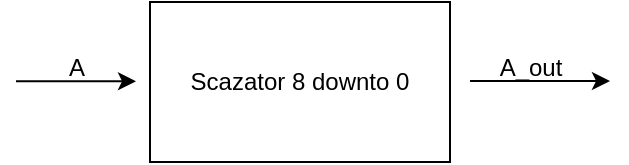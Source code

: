 <mxfile version="21.3.5" type="device">
  <diagram name="Page-1" id="dMBM8l-WDtgJy2HizmdX">
    <mxGraphModel dx="992" dy="372" grid="1" gridSize="10" guides="1" tooltips="1" connect="1" arrows="1" fold="1" page="1" pageScale="1" pageWidth="827" pageHeight="1169" math="0" shadow="0">
      <root>
        <mxCell id="0" />
        <mxCell id="1" parent="0" />
        <mxCell id="9cX_PrHWxDKBm1Bh4_-F-1" value="Scazator 8 downto 0" style="rounded=0;whiteSpace=wrap;html=1;" vertex="1" parent="1">
          <mxGeometry x="320" y="230" width="150" height="80" as="geometry" />
        </mxCell>
        <mxCell id="9cX_PrHWxDKBm1Bh4_-F-4" value="" style="endArrow=classic;html=1;rounded=0;" edge="1" parent="1">
          <mxGeometry width="50" height="50" relative="1" as="geometry">
            <mxPoint x="253" y="269.62" as="sourcePoint" />
            <mxPoint x="313" y="269.62" as="targetPoint" />
          </mxGeometry>
        </mxCell>
        <mxCell id="9cX_PrHWxDKBm1Bh4_-F-5" value="A" style="text;html=1;align=center;verticalAlign=middle;resizable=0;points=[];autosize=1;strokeColor=none;fillColor=none;" vertex="1" parent="1">
          <mxGeometry x="268" y="248" width="30" height="30" as="geometry" />
        </mxCell>
        <mxCell id="9cX_PrHWxDKBm1Bh4_-F-8" value="" style="endArrow=classic;html=1;rounded=0;" edge="1" parent="1">
          <mxGeometry width="50" height="50" relative="1" as="geometry">
            <mxPoint x="480" y="269.52" as="sourcePoint" />
            <mxPoint x="550" y="269.52" as="targetPoint" />
          </mxGeometry>
        </mxCell>
        <mxCell id="9cX_PrHWxDKBm1Bh4_-F-9" value="A_out" style="text;html=1;align=center;verticalAlign=middle;resizable=0;points=[];autosize=1;strokeColor=none;fillColor=none;" vertex="1" parent="1">
          <mxGeometry x="485" y="248" width="50" height="30" as="geometry" />
        </mxCell>
      </root>
    </mxGraphModel>
  </diagram>
</mxfile>
